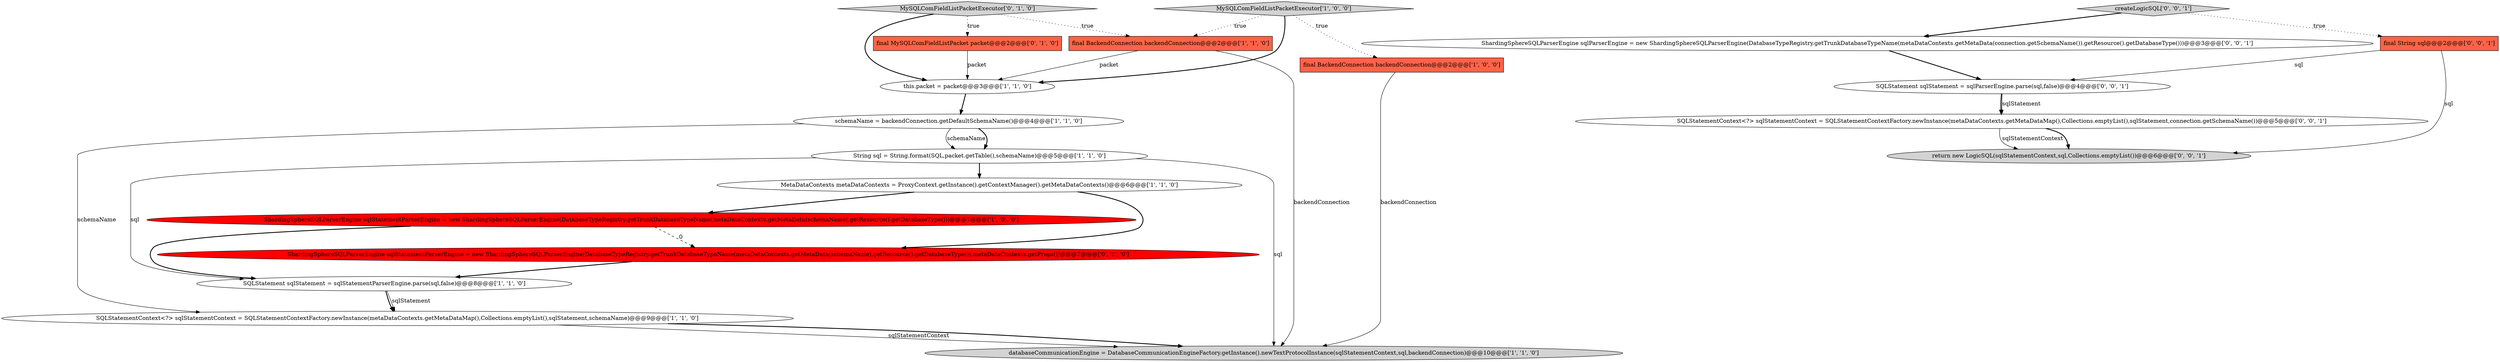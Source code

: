 digraph {
9 [style = filled, label = "final BackendConnection backendConnection@@@2@@@['1', '1', '0']", fillcolor = tomato, shape = box image = "AAA0AAABBB1BBB"];
5 [style = filled, label = "final BackendConnection backendConnection@@@2@@@['1', '0', '0']", fillcolor = tomato, shape = box image = "AAA0AAABBB1BBB"];
7 [style = filled, label = "SQLStatement sqlStatement = sqlStatementParserEngine.parse(sql,false)@@@8@@@['1', '1', '0']", fillcolor = white, shape = ellipse image = "AAA0AAABBB1BBB"];
0 [style = filled, label = "SQLStatementContext<?> sqlStatementContext = SQLStatementContextFactory.newInstance(metaDataContexts.getMetaDataMap(),Collections.emptyList(),sqlStatement,schemaName)@@@9@@@['1', '1', '0']", fillcolor = white, shape = ellipse image = "AAA0AAABBB1BBB"];
3 [style = filled, label = "MetaDataContexts metaDataContexts = ProxyContext.getInstance().getContextManager().getMetaDataContexts()@@@6@@@['1', '1', '0']", fillcolor = white, shape = ellipse image = "AAA0AAABBB1BBB"];
14 [style = filled, label = "ShardingSphereSQLParserEngine sqlParserEngine = new ShardingSphereSQLParserEngine(DatabaseTypeRegistry.getTrunkDatabaseTypeName(metaDataContexts.getMetaData(connection.getSchemaName()).getResource().getDatabaseType()))@@@3@@@['0', '0', '1']", fillcolor = white, shape = ellipse image = "AAA0AAABBB3BBB"];
11 [style = filled, label = "ShardingSphereSQLParserEngine sqlStatementParserEngine = new ShardingSphereSQLParserEngine(DatabaseTypeRegistry.getTrunkDatabaseTypeName(metaDataContexts.getMetaData(schemaName).getResource().getDatabaseType()),metaDataContexts.getProps())@@@7@@@['0', '1', '0']", fillcolor = red, shape = ellipse image = "AAA1AAABBB2BBB"];
19 [style = filled, label = "SQLStatement sqlStatement = sqlParserEngine.parse(sql,false)@@@4@@@['0', '0', '1']", fillcolor = white, shape = ellipse image = "AAA0AAABBB3BBB"];
13 [style = filled, label = "MySQLComFieldListPacketExecutor['0', '1', '0']", fillcolor = lightgray, shape = diamond image = "AAA0AAABBB2BBB"];
15 [style = filled, label = "return new LogicSQL(sqlStatementContext,sql,Collections.emptyList())@@@6@@@['0', '0', '1']", fillcolor = lightgray, shape = ellipse image = "AAA0AAABBB3BBB"];
1 [style = filled, label = "MySQLComFieldListPacketExecutor['1', '0', '0']", fillcolor = lightgray, shape = diamond image = "AAA0AAABBB1BBB"];
4 [style = filled, label = "databaseCommunicationEngine = DatabaseCommunicationEngineFactory.getInstance().newTextProtocolInstance(sqlStatementContext,sql,backendConnection)@@@10@@@['1', '1', '0']", fillcolor = lightgray, shape = ellipse image = "AAA0AAABBB1BBB"];
6 [style = filled, label = "this.packet = packet@@@3@@@['1', '1', '0']", fillcolor = white, shape = ellipse image = "AAA0AAABBB1BBB"];
16 [style = filled, label = "createLogicSQL['0', '0', '1']", fillcolor = lightgray, shape = diamond image = "AAA0AAABBB3BBB"];
18 [style = filled, label = "final String sql@@@2@@@['0', '0', '1']", fillcolor = tomato, shape = box image = "AAA0AAABBB3BBB"];
8 [style = filled, label = "ShardingSphereSQLParserEngine sqlStatementParserEngine = new ShardingSphereSQLParserEngine(DatabaseTypeRegistry.getTrunkDatabaseTypeName(metaDataContexts.getMetaData(schemaName).getResource().getDatabaseType()))@@@7@@@['1', '0', '0']", fillcolor = red, shape = ellipse image = "AAA1AAABBB1BBB"];
17 [style = filled, label = "SQLStatementContext<?> sqlStatementContext = SQLStatementContextFactory.newInstance(metaDataContexts.getMetaDataMap(),Collections.emptyList(),sqlStatement,connection.getSchemaName())@@@5@@@['0', '0', '1']", fillcolor = white, shape = ellipse image = "AAA0AAABBB3BBB"];
10 [style = filled, label = "schemaName = backendConnection.getDefaultSchemaName()@@@4@@@['1', '1', '0']", fillcolor = white, shape = ellipse image = "AAA0AAABBB1BBB"];
2 [style = filled, label = "String sql = String.format(SQL,packet.getTable(),schemaName)@@@5@@@['1', '1', '0']", fillcolor = white, shape = ellipse image = "AAA0AAABBB1BBB"];
12 [style = filled, label = "final MySQLComFieldListPacket packet@@@2@@@['0', '1', '0']", fillcolor = tomato, shape = box image = "AAA0AAABBB2BBB"];
2->7 [style = solid, label="sql"];
9->6 [style = solid, label="packet"];
0->4 [style = solid, label="sqlStatementContext"];
13->12 [style = dotted, label="true"];
9->4 [style = solid, label="backendConnection"];
16->18 [style = dotted, label="true"];
12->6 [style = solid, label="packet"];
5->4 [style = solid, label="backendConnection"];
2->3 [style = bold, label=""];
2->4 [style = solid, label="sql"];
17->15 [style = solid, label="sqlStatementContext"];
3->11 [style = bold, label=""];
10->0 [style = solid, label="schemaName"];
14->19 [style = bold, label=""];
10->2 [style = solid, label="schemaName"];
7->0 [style = bold, label=""];
19->17 [style = bold, label=""];
8->7 [style = bold, label=""];
1->6 [style = bold, label=""];
0->4 [style = bold, label=""];
3->8 [style = bold, label=""];
6->10 [style = bold, label=""];
1->9 [style = dotted, label="true"];
17->15 [style = bold, label=""];
16->14 [style = bold, label=""];
10->2 [style = bold, label=""];
7->0 [style = solid, label="sqlStatement"];
13->6 [style = bold, label=""];
8->11 [style = dashed, label="0"];
1->5 [style = dotted, label="true"];
11->7 [style = bold, label=""];
19->17 [style = solid, label="sqlStatement"];
18->19 [style = solid, label="sql"];
18->15 [style = solid, label="sql"];
13->9 [style = dotted, label="true"];
}
